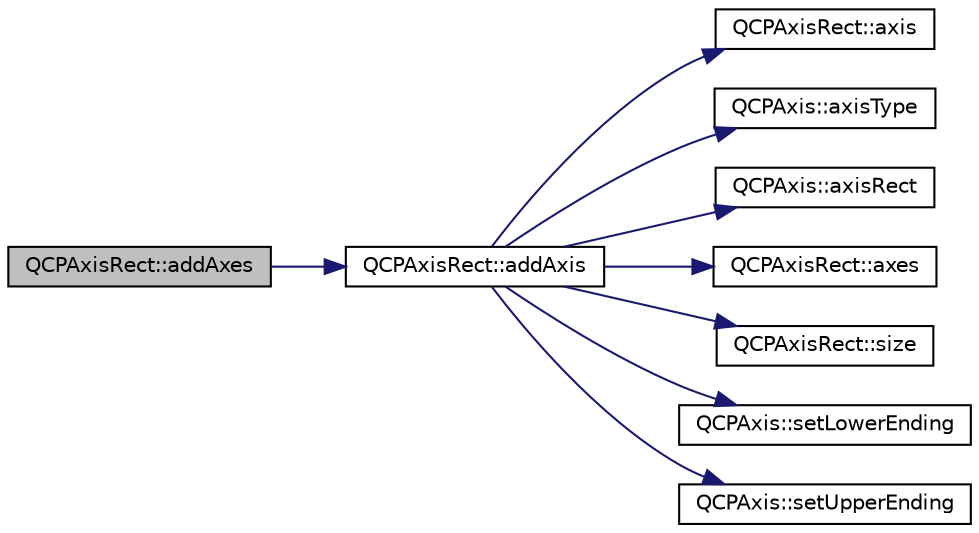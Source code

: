 digraph "QCPAxisRect::addAxes"
{
  edge [fontname="Helvetica",fontsize="10",labelfontname="Helvetica",labelfontsize="10"];
  node [fontname="Helvetica",fontsize="10",shape=record];
  rankdir="LR";
  Node1 [label="QCPAxisRect::addAxes",height=0.2,width=0.4,color="black", fillcolor="grey75", style="filled", fontcolor="black"];
  Node1 -> Node2 [color="midnightblue",fontsize="10",style="solid",fontname="Helvetica"];
  Node2 [label="QCPAxisRect::addAxis",height=0.2,width=0.4,color="black", fillcolor="white", style="filled",URL="$class_q_c_p_axis_rect.html#a2dc336092ccc57d44a46194c8a23e4f4"];
  Node2 -> Node3 [color="midnightblue",fontsize="10",style="solid",fontname="Helvetica"];
  Node3 [label="QCPAxisRect::axis",height=0.2,width=0.4,color="black", fillcolor="white", style="filled",URL="$class_q_c_p_axis_rect.html#a560de44e47a4af0f86c59102a094b1e4"];
  Node2 -> Node4 [color="midnightblue",fontsize="10",style="solid",fontname="Helvetica"];
  Node4 [label="QCPAxis::axisType",height=0.2,width=0.4,color="black", fillcolor="white", style="filled",URL="$class_q_c_p_axis.html#a593c37bf6aa4990326dc09e24f45db7f"];
  Node2 -> Node5 [color="midnightblue",fontsize="10",style="solid",fontname="Helvetica"];
  Node5 [label="QCPAxis::axisRect",height=0.2,width=0.4,color="black", fillcolor="white", style="filled",URL="$class_q_c_p_axis.html#aada3102af43b029e3879bcbf2bddfabb"];
  Node2 -> Node6 [color="midnightblue",fontsize="10",style="solid",fontname="Helvetica"];
  Node6 [label="QCPAxisRect::axes",height=0.2,width=0.4,color="black", fillcolor="white", style="filled",URL="$class_q_c_p_axis_rect.html#a18dcdc0dd6c7520bc9f3d15a7a3feec2"];
  Node2 -> Node7 [color="midnightblue",fontsize="10",style="solid",fontname="Helvetica"];
  Node7 [label="QCPAxisRect::size",height=0.2,width=0.4,color="black", fillcolor="white", style="filled",URL="$class_q_c_p_axis_rect.html#a871b9fe49e92b39a3cbe29a59e458536"];
  Node2 -> Node8 [color="midnightblue",fontsize="10",style="solid",fontname="Helvetica"];
  Node8 [label="QCPAxis::setLowerEnding",height=0.2,width=0.4,color="black", fillcolor="white", style="filled",URL="$class_q_c_p_axis.html#a08af1c72db9ae4dc8cb8a973d44405ab"];
  Node2 -> Node9 [color="midnightblue",fontsize="10",style="solid",fontname="Helvetica"];
  Node9 [label="QCPAxis::setUpperEnding",height=0.2,width=0.4,color="black", fillcolor="white", style="filled",URL="$class_q_c_p_axis.html#a69119b892fc306f651763596685aa377"];
}
